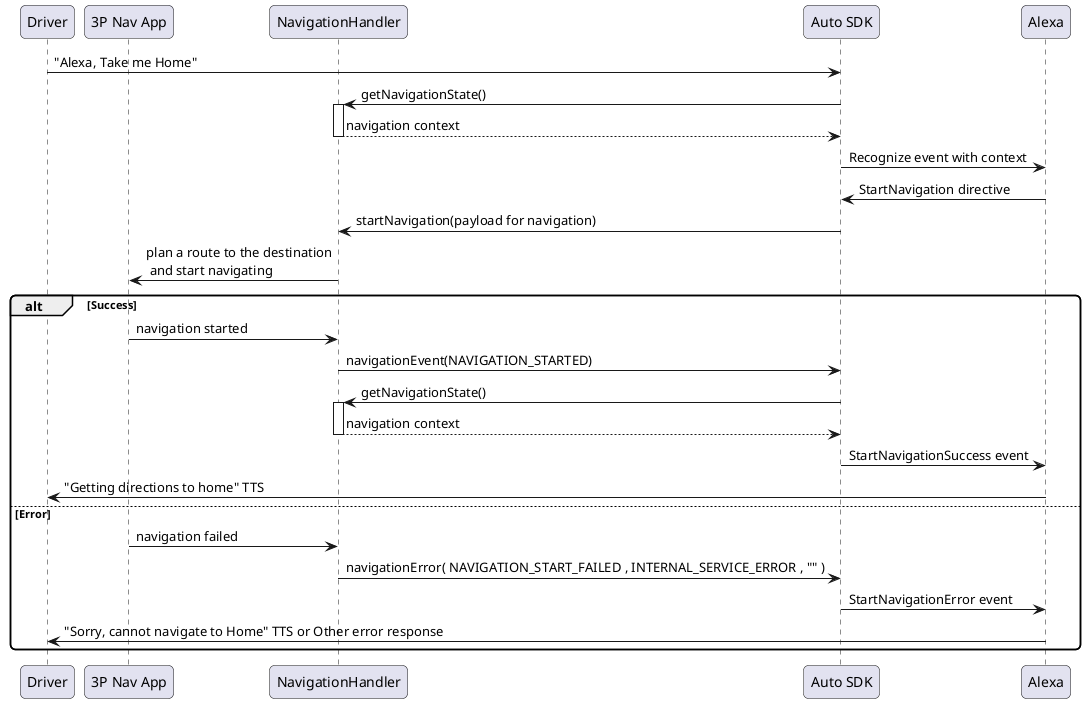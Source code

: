 @startuml
skinparam roundcorner 10
participant Driver
participant "3P Nav App" as Nav
participant NavigationHandler
participant "Auto SDK" as SDK
participant  Alexa

Driver->SDK: "Alexa, Take me Home"


SDK-> NavigationHandler : getNavigationState()
activate NavigationHandler
NavigationHandler -->SDK : navigation context
deactivate NavigationHandler
SDK -> Alexa : Recognize event with context

Alexa->SDK : StartNavigation directive
SDK->NavigationHandler : startNavigation(payload for navigation)

NavigationHandler -> Nav : plan a route to the destination\n and start navigating
    
alt Success
	NavigationHandler <- Nav : navigation started
    NavigationHandler->SDK: navigationEvent(NAVIGATION_STARTED)
    SDK->NavigationHandler : getNavigationState()
    activate NavigationHandler
    NavigationHandler -->SDK : navigation context
	deactivate NavigationHandler
    SDK->Alexa : StartNavigationSuccess event
    Alexa->Driver : "Getting directions to home" TTS
else Error
	NavigationHandler <- Nav : navigation failed
    NavigationHandler->SDK: navigationError( NAVIGATION_START_FAILED , INTERNAL_SERVICE_ERROR , "" )
    SDK->Alexa : StartNavigationError event
    Alexa->Driver : "Sorry, cannot navigate to Home" TTS or Other error response
end
@enduml